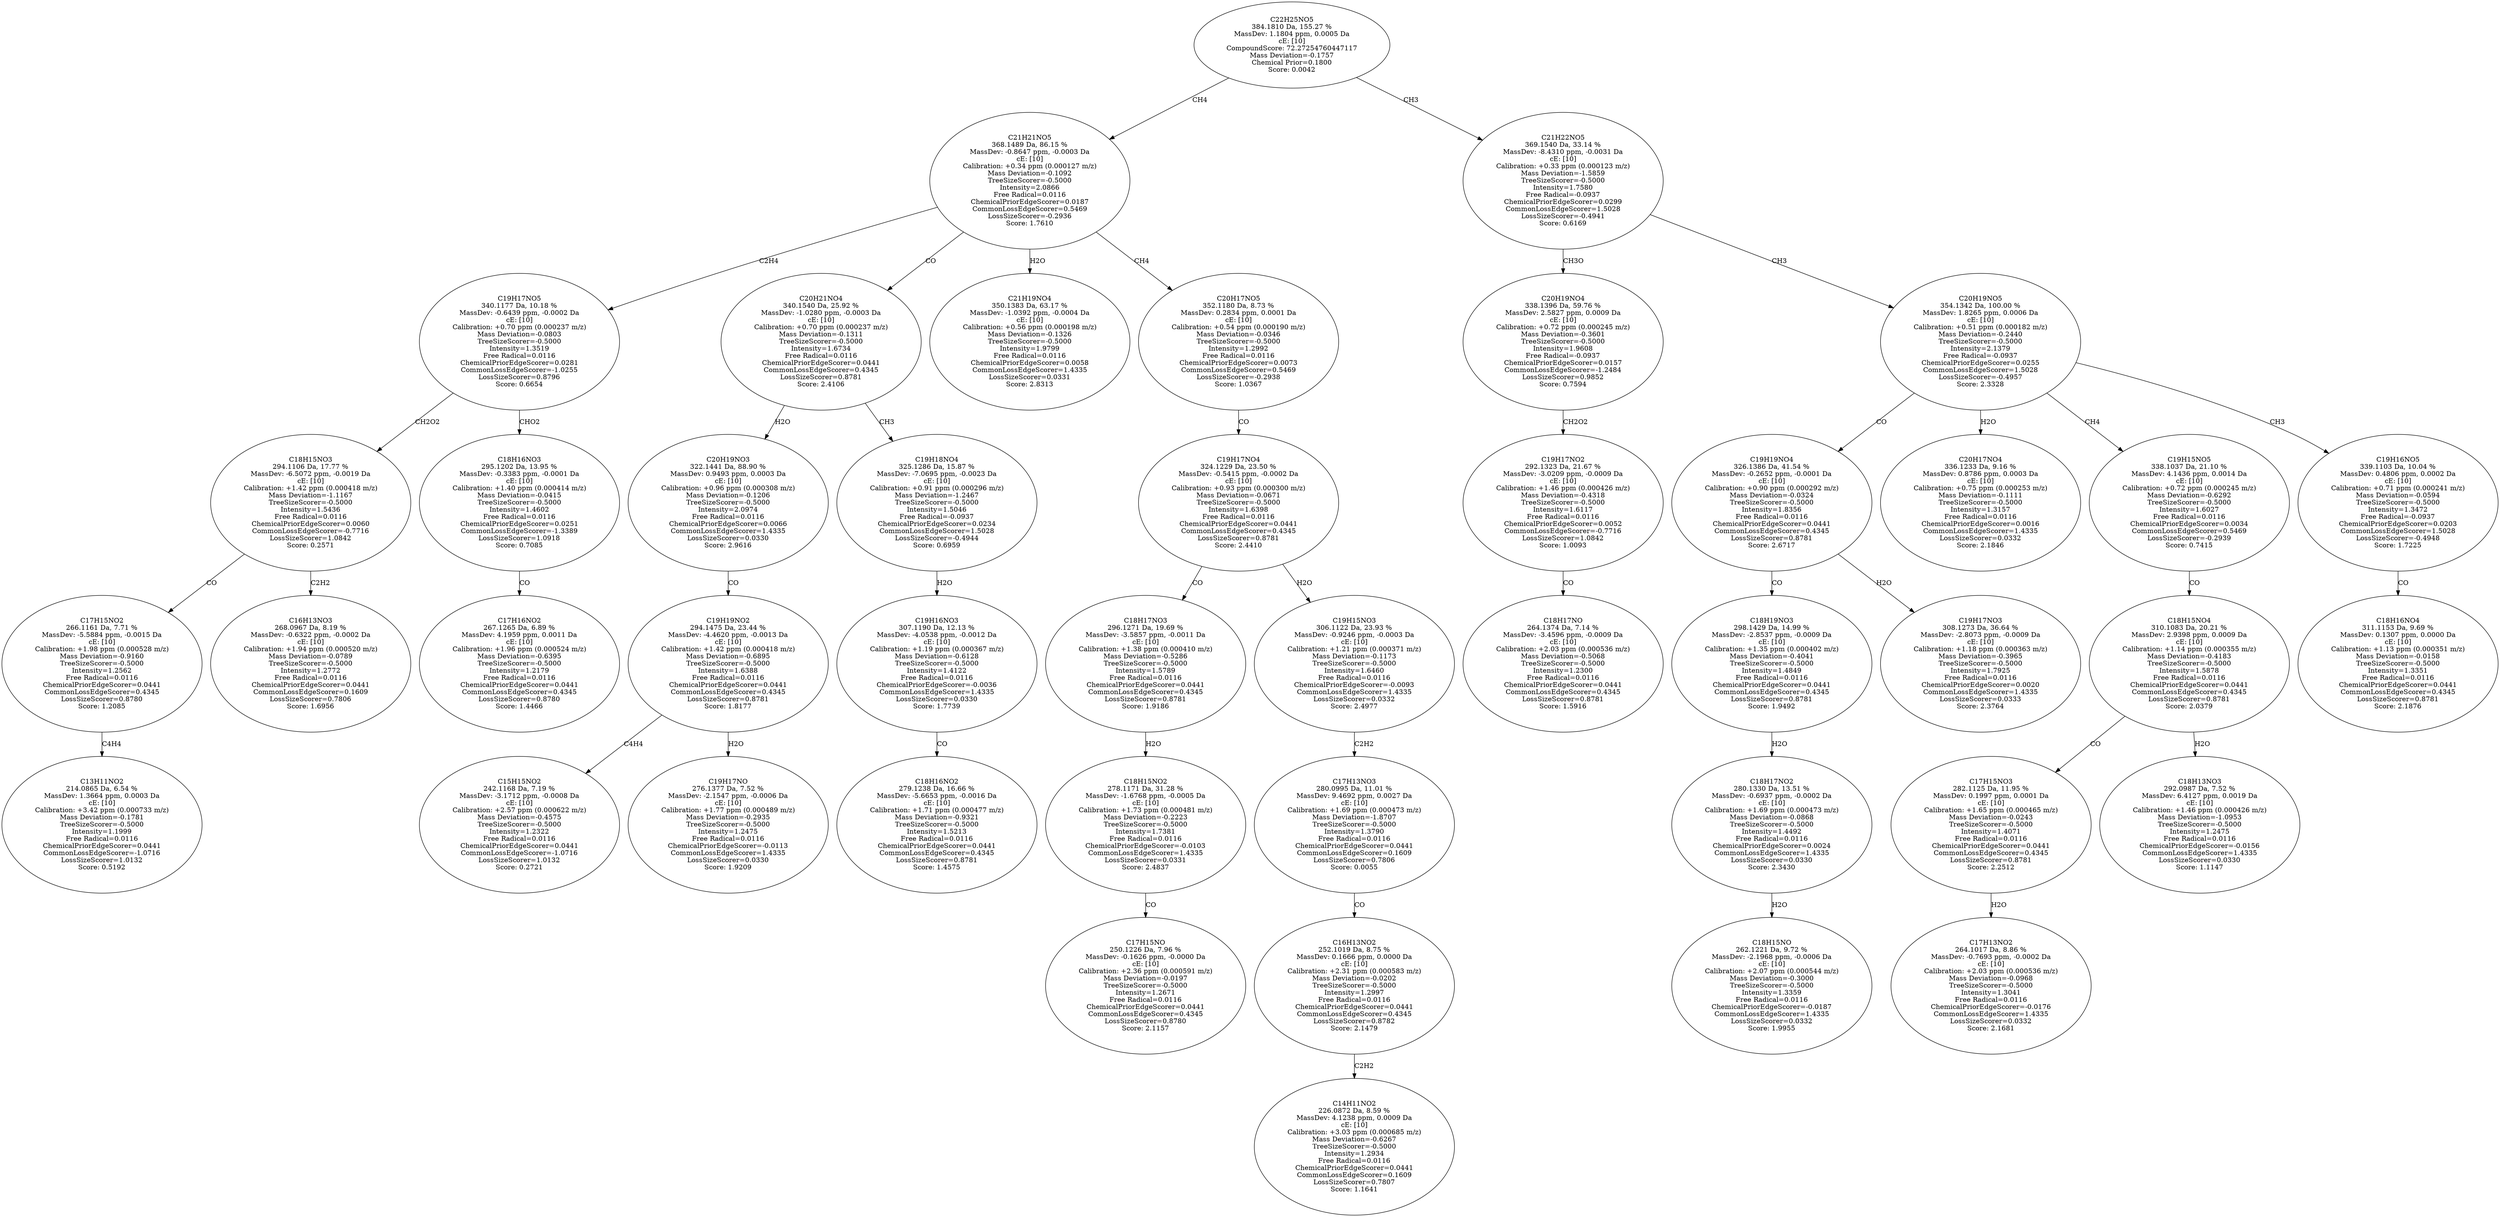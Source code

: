 strict digraph {
v1 [label="C13H11NO2\n214.0865 Da, 6.54 %\nMassDev: 1.3664 ppm, 0.0003 Da\ncE: [10]\nCalibration: +3.42 ppm (0.000733 m/z)\nMass Deviation=-0.1781\nTreeSizeScorer=-0.5000\nIntensity=1.1999\nFree Radical=0.0116\nChemicalPriorEdgeScorer=0.0441\nCommonLossEdgeScorer=-1.0716\nLossSizeScorer=1.0132\nScore: 0.5192"];
v2 [label="C17H15NO2\n266.1161 Da, 7.71 %\nMassDev: -5.5884 ppm, -0.0015 Da\ncE: [10]\nCalibration: +1.98 ppm (0.000528 m/z)\nMass Deviation=-0.9160\nTreeSizeScorer=-0.5000\nIntensity=1.2562\nFree Radical=0.0116\nChemicalPriorEdgeScorer=0.0441\nCommonLossEdgeScorer=0.4345\nLossSizeScorer=0.8780\nScore: 1.2085"];
v3 [label="C16H13NO3\n268.0967 Da, 8.19 %\nMassDev: -0.6322 ppm, -0.0002 Da\ncE: [10]\nCalibration: +1.94 ppm (0.000520 m/z)\nMass Deviation=-0.0789\nTreeSizeScorer=-0.5000\nIntensity=1.2772\nFree Radical=0.0116\nChemicalPriorEdgeScorer=0.0441\nCommonLossEdgeScorer=0.1609\nLossSizeScorer=0.7806\nScore: 1.6956"];
v4 [label="C18H15NO3\n294.1106 Da, 17.77 %\nMassDev: -6.5072 ppm, -0.0019 Da\ncE: [10]\nCalibration: +1.42 ppm (0.000418 m/z)\nMass Deviation=-1.1167\nTreeSizeScorer=-0.5000\nIntensity=1.5436\nFree Radical=0.0116\nChemicalPriorEdgeScorer=0.0060\nCommonLossEdgeScorer=-0.7716\nLossSizeScorer=1.0842\nScore: 0.2571"];
v5 [label="C17H16NO2\n267.1265 Da, 6.89 %\nMassDev: 4.1959 ppm, 0.0011 Da\ncE: [10]\nCalibration: +1.96 ppm (0.000524 m/z)\nMass Deviation=-0.6395\nTreeSizeScorer=-0.5000\nIntensity=1.2179\nFree Radical=0.0116\nChemicalPriorEdgeScorer=0.0441\nCommonLossEdgeScorer=0.4345\nLossSizeScorer=0.8780\nScore: 1.4466"];
v6 [label="C18H16NO3\n295.1202 Da, 13.95 %\nMassDev: -0.3383 ppm, -0.0001 Da\ncE: [10]\nCalibration: +1.40 ppm (0.000414 m/z)\nMass Deviation=-0.0415\nTreeSizeScorer=-0.5000\nIntensity=1.4602\nFree Radical=0.0116\nChemicalPriorEdgeScorer=0.0251\nCommonLossEdgeScorer=-1.3389\nLossSizeScorer=1.0918\nScore: 0.7085"];
v7 [label="C19H17NO5\n340.1177 Da, 10.18 %\nMassDev: -0.6439 ppm, -0.0002 Da\ncE: [10]\nCalibration: +0.70 ppm (0.000237 m/z)\nMass Deviation=-0.0803\nTreeSizeScorer=-0.5000\nIntensity=1.3519\nFree Radical=0.0116\nChemicalPriorEdgeScorer=0.0281\nCommonLossEdgeScorer=-1.0255\nLossSizeScorer=0.8796\nScore: 0.6654"];
v8 [label="C15H15NO2\n242.1168 Da, 7.19 %\nMassDev: -3.1712 ppm, -0.0008 Da\ncE: [10]\nCalibration: +2.57 ppm (0.000622 m/z)\nMass Deviation=-0.4575\nTreeSizeScorer=-0.5000\nIntensity=1.2322\nFree Radical=0.0116\nChemicalPriorEdgeScorer=0.0441\nCommonLossEdgeScorer=-1.0716\nLossSizeScorer=1.0132\nScore: 0.2721"];
v9 [label="C19H17NO\n276.1377 Da, 7.52 %\nMassDev: -2.1547 ppm, -0.0006 Da\ncE: [10]\nCalibration: +1.77 ppm (0.000489 m/z)\nMass Deviation=-0.2935\nTreeSizeScorer=-0.5000\nIntensity=1.2475\nFree Radical=0.0116\nChemicalPriorEdgeScorer=-0.0113\nCommonLossEdgeScorer=1.4335\nLossSizeScorer=0.0330\nScore: 1.9209"];
v10 [label="C19H19NO2\n294.1475 Da, 23.44 %\nMassDev: -4.4620 ppm, -0.0013 Da\ncE: [10]\nCalibration: +1.42 ppm (0.000418 m/z)\nMass Deviation=-0.6895\nTreeSizeScorer=-0.5000\nIntensity=1.6388\nFree Radical=0.0116\nChemicalPriorEdgeScorer=0.0441\nCommonLossEdgeScorer=0.4345\nLossSizeScorer=0.8781\nScore: 1.8177"];
v11 [label="C20H19NO3\n322.1441 Da, 88.90 %\nMassDev: 0.9493 ppm, 0.0003 Da\ncE: [10]\nCalibration: +0.96 ppm (0.000308 m/z)\nMass Deviation=-0.1206\nTreeSizeScorer=-0.5000\nIntensity=2.0974\nFree Radical=0.0116\nChemicalPriorEdgeScorer=0.0066\nCommonLossEdgeScorer=1.4335\nLossSizeScorer=0.0330\nScore: 2.9616"];
v12 [label="C18H16NO2\n279.1238 Da, 16.66 %\nMassDev: -5.6653 ppm, -0.0016 Da\ncE: [10]\nCalibration: +1.71 ppm (0.000477 m/z)\nMass Deviation=-0.9321\nTreeSizeScorer=-0.5000\nIntensity=1.5213\nFree Radical=0.0116\nChemicalPriorEdgeScorer=0.0441\nCommonLossEdgeScorer=0.4345\nLossSizeScorer=0.8781\nScore: 1.4575"];
v13 [label="C19H16NO3\n307.1190 Da, 12.13 %\nMassDev: -4.0538 ppm, -0.0012 Da\ncE: [10]\nCalibration: +1.19 ppm (0.000367 m/z)\nMass Deviation=-0.6128\nTreeSizeScorer=-0.5000\nIntensity=1.4122\nFree Radical=0.0116\nChemicalPriorEdgeScorer=-0.0036\nCommonLossEdgeScorer=1.4335\nLossSizeScorer=0.0330\nScore: 1.7739"];
v14 [label="C19H18NO4\n325.1286 Da, 15.87 %\nMassDev: -7.0695 ppm, -0.0023 Da\ncE: [10]\nCalibration: +0.91 ppm (0.000296 m/z)\nMass Deviation=-1.2467\nTreeSizeScorer=-0.5000\nIntensity=1.5046\nFree Radical=-0.0937\nChemicalPriorEdgeScorer=0.0234\nCommonLossEdgeScorer=1.5028\nLossSizeScorer=-0.4944\nScore: 0.6959"];
v15 [label="C20H21NO4\n340.1540 Da, 25.92 %\nMassDev: -1.0280 ppm, -0.0003 Da\ncE: [10]\nCalibration: +0.70 ppm (0.000237 m/z)\nMass Deviation=-0.1311\nTreeSizeScorer=-0.5000\nIntensity=1.6734\nFree Radical=0.0116\nChemicalPriorEdgeScorer=0.0441\nCommonLossEdgeScorer=0.4345\nLossSizeScorer=0.8781\nScore: 2.4106"];
v16 [label="C21H19NO4\n350.1383 Da, 63.17 %\nMassDev: -1.0392 ppm, -0.0004 Da\ncE: [10]\nCalibration: +0.56 ppm (0.000198 m/z)\nMass Deviation=-0.1326\nTreeSizeScorer=-0.5000\nIntensity=1.9799\nFree Radical=0.0116\nChemicalPriorEdgeScorer=0.0058\nCommonLossEdgeScorer=1.4335\nLossSizeScorer=0.0331\nScore: 2.8313"];
v17 [label="C17H15NO\n250.1226 Da, 7.96 %\nMassDev: -0.1626 ppm, -0.0000 Da\ncE: [10]\nCalibration: +2.36 ppm (0.000591 m/z)\nMass Deviation=-0.0197\nTreeSizeScorer=-0.5000\nIntensity=1.2671\nFree Radical=0.0116\nChemicalPriorEdgeScorer=0.0441\nCommonLossEdgeScorer=0.4345\nLossSizeScorer=0.8780\nScore: 2.1157"];
v18 [label="C18H15NO2\n278.1171 Da, 31.28 %\nMassDev: -1.6768 ppm, -0.0005 Da\ncE: [10]\nCalibration: +1.73 ppm (0.000481 m/z)\nMass Deviation=-0.2223\nTreeSizeScorer=-0.5000\nIntensity=1.7381\nFree Radical=0.0116\nChemicalPriorEdgeScorer=-0.0103\nCommonLossEdgeScorer=1.4335\nLossSizeScorer=0.0331\nScore: 2.4837"];
v19 [label="C18H17NO3\n296.1271 Da, 19.69 %\nMassDev: -3.5857 ppm, -0.0011 Da\ncE: [10]\nCalibration: +1.38 ppm (0.000410 m/z)\nMass Deviation=-0.5286\nTreeSizeScorer=-0.5000\nIntensity=1.5789\nFree Radical=0.0116\nChemicalPriorEdgeScorer=0.0441\nCommonLossEdgeScorer=0.4345\nLossSizeScorer=0.8781\nScore: 1.9186"];
v20 [label="C14H11NO2\n226.0872 Da, 8.59 %\nMassDev: 4.1238 ppm, 0.0009 Da\ncE: [10]\nCalibration: +3.03 ppm (0.000685 m/z)\nMass Deviation=-0.6267\nTreeSizeScorer=-0.5000\nIntensity=1.2934\nFree Radical=0.0116\nChemicalPriorEdgeScorer=0.0441\nCommonLossEdgeScorer=0.1609\nLossSizeScorer=0.7807\nScore: 1.1641"];
v21 [label="C16H13NO2\n252.1019 Da, 8.75 %\nMassDev: 0.1666 ppm, 0.0000 Da\ncE: [10]\nCalibration: +2.31 ppm (0.000583 m/z)\nMass Deviation=-0.0202\nTreeSizeScorer=-0.5000\nIntensity=1.2997\nFree Radical=0.0116\nChemicalPriorEdgeScorer=0.0441\nCommonLossEdgeScorer=0.4345\nLossSizeScorer=0.8782\nScore: 2.1479"];
v22 [label="C17H13NO3\n280.0995 Da, 11.01 %\nMassDev: 9.4692 ppm, 0.0027 Da\ncE: [10]\nCalibration: +1.69 ppm (0.000473 m/z)\nMass Deviation=-1.8707\nTreeSizeScorer=-0.5000\nIntensity=1.3790\nFree Radical=0.0116\nChemicalPriorEdgeScorer=0.0441\nCommonLossEdgeScorer=0.1609\nLossSizeScorer=0.7806\nScore: 0.0055"];
v23 [label="C19H15NO3\n306.1122 Da, 23.93 %\nMassDev: -0.9246 ppm, -0.0003 Da\ncE: [10]\nCalibration: +1.21 ppm (0.000371 m/z)\nMass Deviation=-0.1173\nTreeSizeScorer=-0.5000\nIntensity=1.6460\nFree Radical=0.0116\nChemicalPriorEdgeScorer=-0.0093\nCommonLossEdgeScorer=1.4335\nLossSizeScorer=0.0332\nScore: 2.4977"];
v24 [label="C19H17NO4\n324.1229 Da, 23.50 %\nMassDev: -0.5415 ppm, -0.0002 Da\ncE: [10]\nCalibration: +0.93 ppm (0.000300 m/z)\nMass Deviation=-0.0671\nTreeSizeScorer=-0.5000\nIntensity=1.6398\nFree Radical=0.0116\nChemicalPriorEdgeScorer=0.0441\nCommonLossEdgeScorer=0.4345\nLossSizeScorer=0.8781\nScore: 2.4410"];
v25 [label="C20H17NO5\n352.1180 Da, 8.73 %\nMassDev: 0.2834 ppm, 0.0001 Da\ncE: [10]\nCalibration: +0.54 ppm (0.000190 m/z)\nMass Deviation=-0.0346\nTreeSizeScorer=-0.5000\nIntensity=1.2992\nFree Radical=0.0116\nChemicalPriorEdgeScorer=0.0073\nCommonLossEdgeScorer=0.5469\nLossSizeScorer=-0.2938\nScore: 1.0367"];
v26 [label="C21H21NO5\n368.1489 Da, 86.15 %\nMassDev: -0.8647 ppm, -0.0003 Da\ncE: [10]\nCalibration: +0.34 ppm (0.000127 m/z)\nMass Deviation=-0.1092\nTreeSizeScorer=-0.5000\nIntensity=2.0866\nFree Radical=0.0116\nChemicalPriorEdgeScorer=0.0187\nCommonLossEdgeScorer=0.5469\nLossSizeScorer=-0.2936\nScore: 1.7610"];
v27 [label="C18H17NO\n264.1374 Da, 7.14 %\nMassDev: -3.4596 ppm, -0.0009 Da\ncE: [10]\nCalibration: +2.03 ppm (0.000536 m/z)\nMass Deviation=-0.5068\nTreeSizeScorer=-0.5000\nIntensity=1.2300\nFree Radical=0.0116\nChemicalPriorEdgeScorer=0.0441\nCommonLossEdgeScorer=0.4345\nLossSizeScorer=0.8781\nScore: 1.5916"];
v28 [label="C19H17NO2\n292.1323 Da, 21.67 %\nMassDev: -3.0209 ppm, -0.0009 Da\ncE: [10]\nCalibration: +1.46 ppm (0.000426 m/z)\nMass Deviation=-0.4318\nTreeSizeScorer=-0.5000\nIntensity=1.6117\nFree Radical=0.0116\nChemicalPriorEdgeScorer=0.0052\nCommonLossEdgeScorer=-0.7716\nLossSizeScorer=1.0842\nScore: 1.0093"];
v29 [label="C20H19NO4\n338.1396 Da, 59.76 %\nMassDev: 2.5827 ppm, 0.0009 Da\ncE: [10]\nCalibration: +0.72 ppm (0.000245 m/z)\nMass Deviation=-0.3601\nTreeSizeScorer=-0.5000\nIntensity=1.9608\nFree Radical=-0.0937\nChemicalPriorEdgeScorer=0.0157\nCommonLossEdgeScorer=-1.2484\nLossSizeScorer=0.9852\nScore: 0.7594"];
v30 [label="C18H15NO\n262.1221 Da, 9.72 %\nMassDev: -2.1968 ppm, -0.0006 Da\ncE: [10]\nCalibration: +2.07 ppm (0.000544 m/z)\nMass Deviation=-0.3000\nTreeSizeScorer=-0.5000\nIntensity=1.3359\nFree Radical=0.0116\nChemicalPriorEdgeScorer=-0.0187\nCommonLossEdgeScorer=1.4335\nLossSizeScorer=0.0332\nScore: 1.9955"];
v31 [label="C18H17NO2\n280.1330 Da, 13.51 %\nMassDev: -0.6937 ppm, -0.0002 Da\ncE: [10]\nCalibration: +1.69 ppm (0.000473 m/z)\nMass Deviation=-0.0868\nTreeSizeScorer=-0.5000\nIntensity=1.4492\nFree Radical=0.0116\nChemicalPriorEdgeScorer=0.0024\nCommonLossEdgeScorer=1.4335\nLossSizeScorer=0.0330\nScore: 2.3430"];
v32 [label="C18H19NO3\n298.1429 Da, 14.99 %\nMassDev: -2.8537 ppm, -0.0009 Da\ncE: [10]\nCalibration: +1.35 ppm (0.000402 m/z)\nMass Deviation=-0.4041\nTreeSizeScorer=-0.5000\nIntensity=1.4849\nFree Radical=0.0116\nChemicalPriorEdgeScorer=0.0441\nCommonLossEdgeScorer=0.4345\nLossSizeScorer=0.8781\nScore: 1.9492"];
v33 [label="C19H17NO3\n308.1273 Da, 36.64 %\nMassDev: -2.8073 ppm, -0.0009 Da\ncE: [10]\nCalibration: +1.18 ppm (0.000363 m/z)\nMass Deviation=-0.3965\nTreeSizeScorer=-0.5000\nIntensity=1.7925\nFree Radical=0.0116\nChemicalPriorEdgeScorer=0.0020\nCommonLossEdgeScorer=1.4335\nLossSizeScorer=0.0333\nScore: 2.3764"];
v34 [label="C19H19NO4\n326.1386 Da, 41.54 %\nMassDev: -0.2652 ppm, -0.0001 Da\ncE: [10]\nCalibration: +0.90 ppm (0.000292 m/z)\nMass Deviation=-0.0324\nTreeSizeScorer=-0.5000\nIntensity=1.8356\nFree Radical=0.0116\nChemicalPriorEdgeScorer=0.0441\nCommonLossEdgeScorer=0.4345\nLossSizeScorer=0.8781\nScore: 2.6717"];
v35 [label="C20H17NO4\n336.1233 Da, 9.16 %\nMassDev: 0.8786 ppm, 0.0003 Da\ncE: [10]\nCalibration: +0.75 ppm (0.000253 m/z)\nMass Deviation=-0.1111\nTreeSizeScorer=-0.5000\nIntensity=1.3157\nFree Radical=0.0116\nChemicalPriorEdgeScorer=0.0016\nCommonLossEdgeScorer=1.4335\nLossSizeScorer=0.0332\nScore: 2.1846"];
v36 [label="C17H13NO2\n264.1017 Da, 8.86 %\nMassDev: -0.7693 ppm, -0.0002 Da\ncE: [10]\nCalibration: +2.03 ppm (0.000536 m/z)\nMass Deviation=-0.0968\nTreeSizeScorer=-0.5000\nIntensity=1.3041\nFree Radical=0.0116\nChemicalPriorEdgeScorer=-0.0176\nCommonLossEdgeScorer=1.4335\nLossSizeScorer=0.0332\nScore: 2.1681"];
v37 [label="C17H15NO3\n282.1125 Da, 11.95 %\nMassDev: 0.1997 ppm, 0.0001 Da\ncE: [10]\nCalibration: +1.65 ppm (0.000465 m/z)\nMass Deviation=-0.0243\nTreeSizeScorer=-0.5000\nIntensity=1.4071\nFree Radical=0.0116\nChemicalPriorEdgeScorer=0.0441\nCommonLossEdgeScorer=0.4345\nLossSizeScorer=0.8781\nScore: 2.2512"];
v38 [label="C18H13NO3\n292.0987 Da, 7.52 %\nMassDev: 6.4127 ppm, 0.0019 Da\ncE: [10]\nCalibration: +1.46 ppm (0.000426 m/z)\nMass Deviation=-1.0953\nTreeSizeScorer=-0.5000\nIntensity=1.2475\nFree Radical=0.0116\nChemicalPriorEdgeScorer=-0.0156\nCommonLossEdgeScorer=1.4335\nLossSizeScorer=0.0330\nScore: 1.1147"];
v39 [label="C18H15NO4\n310.1083 Da, 20.21 %\nMassDev: 2.9398 ppm, 0.0009 Da\ncE: [10]\nCalibration: +1.14 ppm (0.000355 m/z)\nMass Deviation=-0.4183\nTreeSizeScorer=-0.5000\nIntensity=1.5878\nFree Radical=0.0116\nChemicalPriorEdgeScorer=0.0441\nCommonLossEdgeScorer=0.4345\nLossSizeScorer=0.8781\nScore: 2.0379"];
v40 [label="C19H15NO5\n338.1037 Da, 21.10 %\nMassDev: 4.1436 ppm, 0.0014 Da\ncE: [10]\nCalibration: +0.72 ppm (0.000245 m/z)\nMass Deviation=-0.6292\nTreeSizeScorer=-0.5000\nIntensity=1.6027\nFree Radical=0.0116\nChemicalPriorEdgeScorer=0.0034\nCommonLossEdgeScorer=0.5469\nLossSizeScorer=-0.2939\nScore: 0.7415"];
v41 [label="C18H16NO4\n311.1153 Da, 9.69 %\nMassDev: 0.1307 ppm, 0.0000 Da\ncE: [10]\nCalibration: +1.13 ppm (0.000351 m/z)\nMass Deviation=-0.0158\nTreeSizeScorer=-0.5000\nIntensity=1.3351\nFree Radical=0.0116\nChemicalPriorEdgeScorer=0.0441\nCommonLossEdgeScorer=0.4345\nLossSizeScorer=0.8781\nScore: 2.1876"];
v42 [label="C19H16NO5\n339.1103 Da, 10.04 %\nMassDev: 0.4806 ppm, 0.0002 Da\ncE: [10]\nCalibration: +0.71 ppm (0.000241 m/z)\nMass Deviation=-0.0594\nTreeSizeScorer=-0.5000\nIntensity=1.3472\nFree Radical=-0.0937\nChemicalPriorEdgeScorer=0.0203\nCommonLossEdgeScorer=1.5028\nLossSizeScorer=-0.4948\nScore: 1.7225"];
v43 [label="C20H19NO5\n354.1342 Da, 100.00 %\nMassDev: 1.8265 ppm, 0.0006 Da\ncE: [10]\nCalibration: +0.51 ppm (0.000182 m/z)\nMass Deviation=-0.2440\nTreeSizeScorer=-0.5000\nIntensity=2.1379\nFree Radical=-0.0937\nChemicalPriorEdgeScorer=0.0255\nCommonLossEdgeScorer=1.5028\nLossSizeScorer=-0.4957\nScore: 2.3328"];
v44 [label="C21H22NO5\n369.1540 Da, 33.14 %\nMassDev: -8.4310 ppm, -0.0031 Da\ncE: [10]\nCalibration: +0.33 ppm (0.000123 m/z)\nMass Deviation=-1.5859\nTreeSizeScorer=-0.5000\nIntensity=1.7580\nFree Radical=-0.0937\nChemicalPriorEdgeScorer=0.0299\nCommonLossEdgeScorer=1.5028\nLossSizeScorer=-0.4941\nScore: 0.6169"];
v45 [label="C22H25NO5\n384.1810 Da, 155.27 %\nMassDev: 1.1804 ppm, 0.0005 Da\ncE: [10]\nCompoundScore: 72.27254760447117\nMass Deviation=-0.1757\nChemical Prior=0.1800\nScore: 0.0042"];
v2 -> v1 [label="C4H4"];
v4 -> v2 [label="CO"];
v4 -> v3 [label="C2H2"];
v7 -> v4 [label="CH2O2"];
v6 -> v5 [label="CO"];
v7 -> v6 [label="CHO2"];
v26 -> v7 [label="C2H4"];
v10 -> v8 [label="C4H4"];
v10 -> v9 [label="H2O"];
v11 -> v10 [label="CO"];
v15 -> v11 [label="H2O"];
v13 -> v12 [label="CO"];
v14 -> v13 [label="H2O"];
v15 -> v14 [label="CH3"];
v26 -> v15 [label="CO"];
v26 -> v16 [label="H2O"];
v18 -> v17 [label="CO"];
v19 -> v18 [label="H2O"];
v24 -> v19 [label="CO"];
v21 -> v20 [label="C2H2"];
v22 -> v21 [label="CO"];
v23 -> v22 [label="C2H2"];
v24 -> v23 [label="H2O"];
v25 -> v24 [label="CO"];
v26 -> v25 [label="CH4"];
v45 -> v26 [label="CH4"];
v28 -> v27 [label="CO"];
v29 -> v28 [label="CH2O2"];
v44 -> v29 [label="CH3O"];
v31 -> v30 [label="H2O"];
v32 -> v31 [label="H2O"];
v34 -> v32 [label="CO"];
v34 -> v33 [label="H2O"];
v43 -> v34 [label="CO"];
v43 -> v35 [label="H2O"];
v37 -> v36 [label="H2O"];
v39 -> v37 [label="CO"];
v39 -> v38 [label="H2O"];
v40 -> v39 [label="CO"];
v43 -> v40 [label="CH4"];
v42 -> v41 [label="CO"];
v43 -> v42 [label="CH3"];
v44 -> v43 [label="CH3"];
v45 -> v44 [label="CH3"];
}